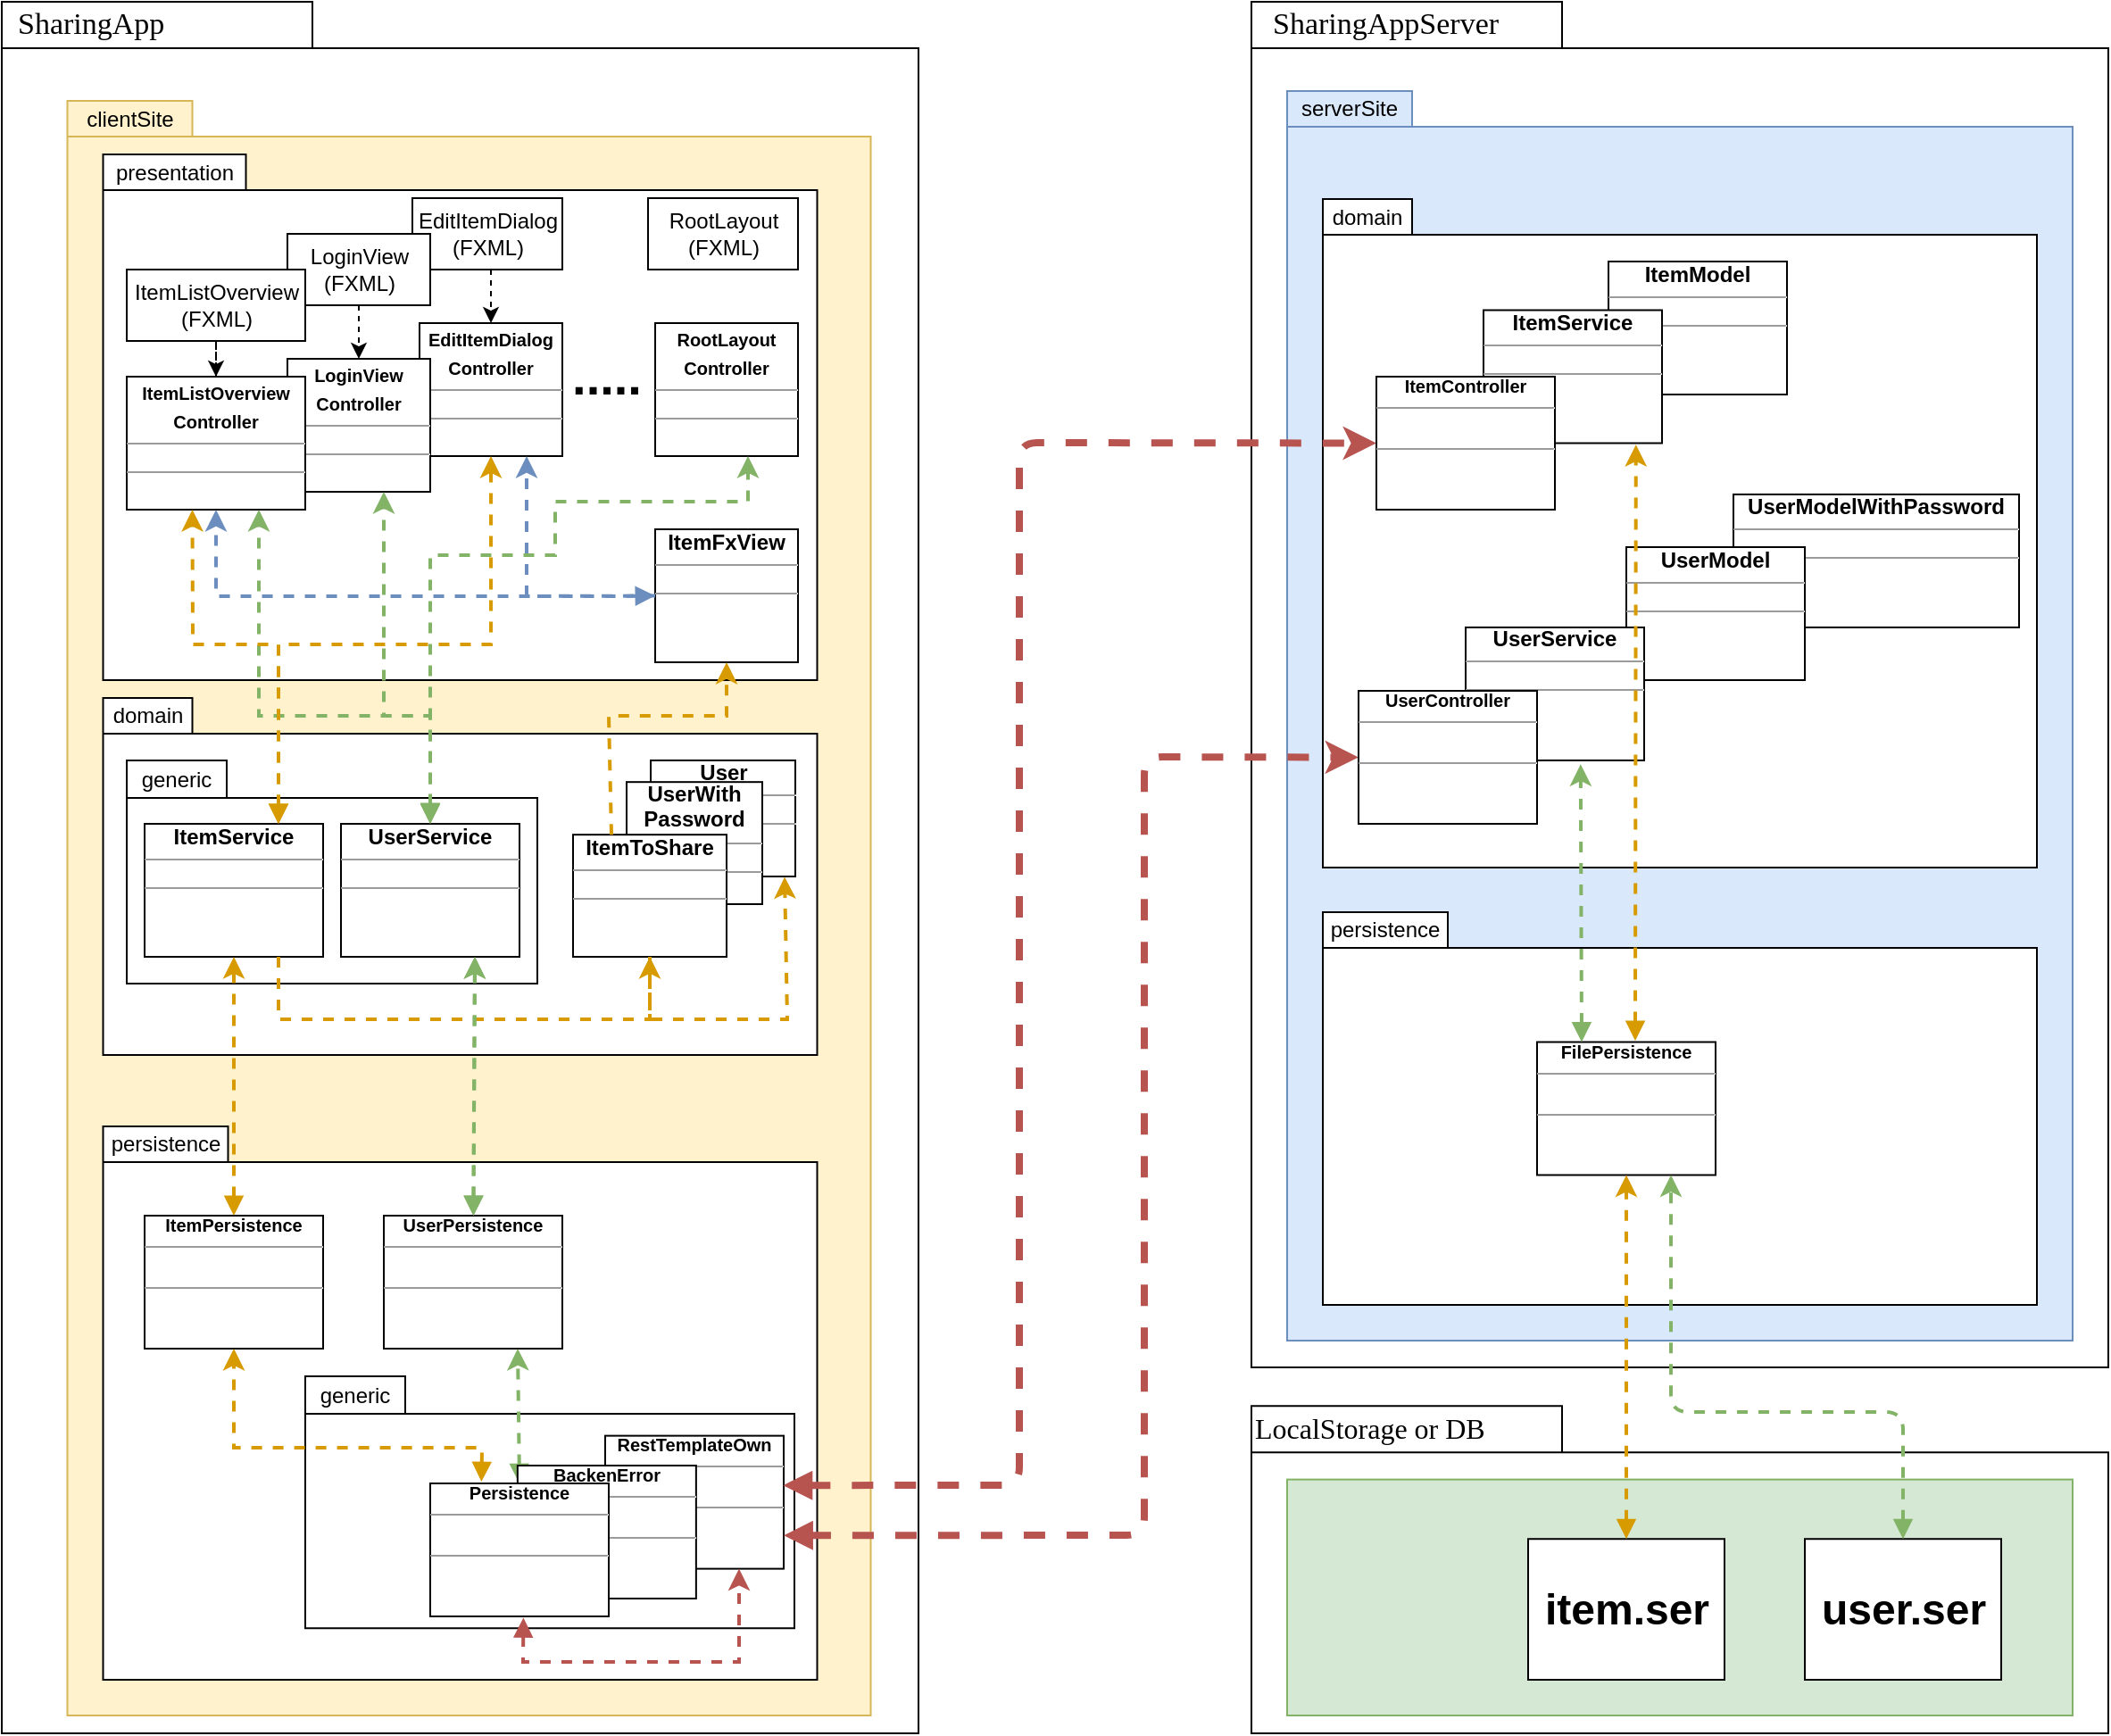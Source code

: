 <mxfile version="14.1.9" type="github">
  <diagram name="Page-1" id="b5b7bab2-c9e2-2cf4-8b2a-24fd1a2a6d21">
    <mxGraphModel dx="1673" dy="1039" grid="1" gridSize="10" guides="1" tooltips="1" connect="1" arrows="1" fold="1" page="1" pageScale="1" pageWidth="827" pageHeight="1169" background="#ffffff" math="0" shadow="0">
      <root>
        <mxCell id="0" />
        <mxCell id="1" parent="0" />
        <mxCell id="-0wbtldnF5l-7zWSdQ6D-109" value="" style="html=1;align=center;fillColor=#d5e8d4;strokeColor=#82b366;" parent="1" vertex="1">
          <mxGeometry x="940" y="997.81" width="440" height="132.19" as="geometry" />
        </mxCell>
        <mxCell id="-0wbtldnF5l-7zWSdQ6D-21" value="" style="shape=folder;fontStyle=1;spacingTop=10;tabWidth=174;tabHeight=26;tabPosition=left;html=1;rounded=0;shadow=0;comic=0;labelBackgroundColor=none;strokeWidth=1;fillColor=none;fontFamily=Verdana;fontSize=10;align=center;" parent="1" vertex="1">
          <mxGeometry x="920" y="170" width="480" height="765" as="geometry" />
        </mxCell>
        <mxCell id="6e0c8c40b5770093-72" value="" style="shape=folder;fontStyle=1;spacingTop=10;tabWidth=174;tabHeight=26;tabPosition=left;html=1;rounded=0;shadow=0;comic=0;labelBackgroundColor=none;strokeWidth=1;fillColor=none;fontFamily=Verdana;fontSize=10;align=center;" parent="1" vertex="1">
          <mxGeometry x="220" y="170" width="513.5" height="970" as="geometry" />
        </mxCell>
        <mxCell id="6e0c8c40b5770093-73" value="&lt;font style=&quot;font-size: 17px&quot;&gt;SharingApp&lt;/font&gt;" style="text;html=1;align=left;verticalAlign=top;spacingTop=-4;fontSize=10;fontFamily=Verdana" parent="1" vertex="1">
          <mxGeometry x="226.75" y="170" width="130" height="25.5" as="geometry" />
        </mxCell>
        <mxCell id="-0wbtldnF5l-7zWSdQ6D-2" value="" style="shape=folder;fontStyle=1;spacingTop=10;tabWidth=70;tabHeight=20;tabPosition=left;html=1;fillColor=#fff2cc;strokeColor=#d6b656;" parent="1" vertex="1">
          <mxGeometry x="256.75" y="225.5" width="450" height="904.5" as="geometry" />
        </mxCell>
        <mxCell id="-0wbtldnF5l-7zWSdQ6D-3" value="clientSite" style="text;html=1;strokeColor=none;fillColor=none;align=center;verticalAlign=middle;whiteSpace=wrap;rounded=0;" parent="1" vertex="1">
          <mxGeometry x="256.75" y="225.5" width="70" height="20" as="geometry" />
        </mxCell>
        <mxCell id="-0wbtldnF5l-7zWSdQ6D-5" value="" style="shape=folder;fontStyle=1;spacingTop=10;tabWidth=50;tabHeight=20;tabPosition=left;html=1;" parent="1" vertex="1">
          <mxGeometry x="276.75" y="560" width="400" height="200" as="geometry" />
        </mxCell>
        <mxCell id="-0wbtldnF5l-7zWSdQ6D-6" value="domain" style="text;html=1;strokeColor=none;fillColor=none;align=center;verticalAlign=middle;whiteSpace=wrap;rounded=0;" parent="1" vertex="1">
          <mxGeometry x="276.75" y="560" width="50" height="20" as="geometry" />
        </mxCell>
        <mxCell id="-0wbtldnF5l-7zWSdQ6D-7" value="" style="shape=folder;fontStyle=1;spacingTop=10;tabWidth=70;tabHeight=20;tabPosition=left;html=1;" parent="1" vertex="1">
          <mxGeometry x="276.75" y="800" width="400" height="310" as="geometry" />
        </mxCell>
        <mxCell id="-0wbtldnF5l-7zWSdQ6D-8" value="persistence" style="text;html=1;strokeColor=none;fillColor=none;align=center;verticalAlign=middle;whiteSpace=wrap;rounded=0;" parent="1" vertex="1">
          <mxGeometry x="276.75" y="800" width="70" height="20" as="geometry" />
        </mxCell>
        <mxCell id="-0wbtldnF5l-7zWSdQ6D-9" value="" style="shape=folder;fontStyle=1;spacingTop=10;tabWidth=80;tabHeight=20;tabPosition=left;html=1;" parent="1" vertex="1">
          <mxGeometry x="276.75" y="255.5" width="400" height="294.5" as="geometry" />
        </mxCell>
        <mxCell id="-0wbtldnF5l-7zWSdQ6D-10" value="presentation" style="text;html=1;strokeColor=none;fillColor=none;align=center;verticalAlign=middle;whiteSpace=wrap;rounded=0;" parent="1" vertex="1">
          <mxGeometry x="276.75" y="255.5" width="80" height="20" as="geometry" />
        </mxCell>
        <mxCell id="-0wbtldnF5l-7zWSdQ6D-13" value="" style="shape=folder;fontStyle=1;spacingTop=10;tabWidth=70;tabHeight=20;tabPosition=left;html=1;fillColor=#dae8fc;strokeColor=#6c8ebf;" parent="1" vertex="1">
          <mxGeometry x="940" y="220" width="440" height="700" as="geometry" />
        </mxCell>
        <mxCell id="-0wbtldnF5l-7zWSdQ6D-14" value="serverSite" style="text;html=1;strokeColor=none;fillColor=none;align=center;verticalAlign=middle;whiteSpace=wrap;rounded=0;" parent="1" vertex="1">
          <mxGeometry x="940" y="220" width="70" height="20" as="geometry" />
        </mxCell>
        <mxCell id="-0wbtldnF5l-7zWSdQ6D-15" value="" style="shape=folder;fontStyle=1;spacingTop=10;tabWidth=50;tabHeight=20;tabPosition=left;html=1;" parent="1" vertex="1">
          <mxGeometry x="960" y="280.5" width="400" height="374.5" as="geometry" />
        </mxCell>
        <mxCell id="-0wbtldnF5l-7zWSdQ6D-16" value="domain" style="text;html=1;strokeColor=none;fillColor=none;align=center;verticalAlign=middle;whiteSpace=wrap;rounded=0;" parent="1" vertex="1">
          <mxGeometry x="960" y="280.5" width="50" height="20" as="geometry" />
        </mxCell>
        <mxCell id="-0wbtldnF5l-7zWSdQ6D-17" value="" style="shape=folder;fontStyle=1;spacingTop=10;tabWidth=70;tabHeight=20;tabPosition=left;html=1;" parent="1" vertex="1">
          <mxGeometry x="960" y="680" width="400" height="220" as="geometry" />
        </mxCell>
        <mxCell id="-0wbtldnF5l-7zWSdQ6D-18" value="persistence" style="text;html=1;strokeColor=none;fillColor=none;align=center;verticalAlign=middle;whiteSpace=wrap;rounded=0;" parent="1" vertex="1">
          <mxGeometry x="960" y="680" width="70" height="20" as="geometry" />
        </mxCell>
        <mxCell id="-0wbtldnF5l-7zWSdQ6D-22" value="&lt;font style=&quot;font-size: 17px&quot;&gt;SharingAppServer&lt;/font&gt;" style="text;html=1;align=left;verticalAlign=top;spacingTop=-4;fontSize=10;fontFamily=Verdana" parent="1" vertex="1">
          <mxGeometry x="930" y="170" width="160" height="20" as="geometry" />
        </mxCell>
        <mxCell id="-0wbtldnF5l-7zWSdQ6D-23" value="&lt;p style=&quot;margin: 4px 0px 0px ; text-align: center ; font-size: 10px&quot;&gt;&lt;font style=&quot;font-size: 10px&quot;&gt;&lt;b&gt;EditItemDialog&lt;/b&gt;&lt;/font&gt;&lt;/p&gt;&lt;p style=&quot;margin: 4px 0px 0px ; text-align: center ; font-size: 10px&quot;&gt;&lt;font style=&quot;font-size: 10px&quot;&gt;&lt;b&gt;Controller&lt;/b&gt;&lt;/font&gt;&lt;/p&gt;&lt;hr style=&quot;font-size: 10px&quot; size=&quot;1&quot;&gt;&lt;p style=&quot;margin: 0px 0px 0px 4px ; font-size: 4px&quot;&gt;&lt;font style=&quot;font-size: 4px&quot;&gt;&amp;nbsp;&lt;br&gt;&lt;/font&gt;&lt;/p&gt;&lt;hr style=&quot;font-size: 10px&quot; size=&quot;1&quot;&gt;" style="verticalAlign=top;align=left;overflow=fill;fontSize=12;fontFamily=Helvetica;html=1;" parent="1" vertex="1">
          <mxGeometry x="454" y="350" width="80" height="74.5" as="geometry" />
        </mxCell>
        <mxCell id="-0wbtldnF5l-7zWSdQ6D-32" value="" style="edgeStyle=orthogonalEdgeStyle;orthogonalLoop=1;jettySize=auto;html=1;rounded=0;dashed=1;" parent="1" source="-0wbtldnF5l-7zWSdQ6D-26" target="-0wbtldnF5l-7zWSdQ6D-23" edge="1">
          <mxGeometry relative="1" as="geometry">
            <Array as="points">
              <mxPoint x="494" y="330" />
              <mxPoint x="494" y="330" />
            </Array>
          </mxGeometry>
        </mxCell>
        <mxCell id="-0wbtldnF5l-7zWSdQ6D-26" value="&lt;div&gt;EditItemDialog&lt;/div&gt;&lt;div&gt;(FXML)&lt;br&gt;&lt;/div&gt;" style="html=1;" parent="1" vertex="1">
          <mxGeometry x="450" y="280" width="84" height="40" as="geometry" />
        </mxCell>
        <mxCell id="-0wbtldnF5l-7zWSdQ6D-33" value="" style="edgeStyle=orthogonalEdgeStyle;rounded=0;orthogonalLoop=1;jettySize=auto;html=1;dashed=1;" parent="1" source="-0wbtldnF5l-7zWSdQ6D-27" target="-0wbtldnF5l-7zWSdQ6D-29" edge="1">
          <mxGeometry relative="1" as="geometry">
            <Array as="points">
              <mxPoint x="420" y="350" />
              <mxPoint x="420" y="350" />
            </Array>
          </mxGeometry>
        </mxCell>
        <mxCell id="-0wbtldnF5l-7zWSdQ6D-27" value="&lt;div&gt;LoginView&lt;/div&gt;&lt;div&gt;(FXML)&lt;br&gt;&lt;/div&gt;" style="html=1;" parent="1" vertex="1">
          <mxGeometry x="380" y="300" width="80" height="40" as="geometry" />
        </mxCell>
        <mxCell id="-0wbtldnF5l-7zWSdQ6D-34" value="" style="edgeStyle=orthogonalEdgeStyle;rounded=0;orthogonalLoop=1;jettySize=auto;html=1;dashed=1;" parent="1" source="-0wbtldnF5l-7zWSdQ6D-28" target="-0wbtldnF5l-7zWSdQ6D-30" edge="1">
          <mxGeometry relative="1" as="geometry" />
        </mxCell>
        <mxCell id="-0wbtldnF5l-7zWSdQ6D-28" value="&lt;div&gt;ItemListOverview&lt;/div&gt;&lt;div&gt;(FXML)&lt;br&gt;&lt;/div&gt;" style="html=1;" parent="1" vertex="1">
          <mxGeometry x="290" y="320" width="100" height="40" as="geometry" />
        </mxCell>
        <mxCell id="-0wbtldnF5l-7zWSdQ6D-29" value="&lt;p style=&quot;margin: 4px 0px 0px ; text-align: center ; font-size: 10px&quot;&gt;&lt;font style=&quot;font-size: 10px&quot;&gt;&lt;b&gt;LoginView&lt;/b&gt;&lt;/font&gt;&lt;/p&gt;&lt;p style=&quot;margin: 4px 0px 0px ; text-align: center ; font-size: 10px&quot;&gt;&lt;font style=&quot;font-size: 10px&quot;&gt;&lt;b&gt;Controller&lt;/b&gt;&lt;/font&gt;&lt;/p&gt;&lt;hr style=&quot;font-size: 10px&quot; size=&quot;1&quot;&gt;&lt;p style=&quot;margin: 0px 0px 0px 4px ; font-size: 4px&quot;&gt;&lt;font style=&quot;font-size: 4px&quot;&gt;&amp;nbsp;&lt;br&gt;&lt;/font&gt;&lt;/p&gt;&lt;hr style=&quot;font-size: 10px&quot; size=&quot;1&quot;&gt;" style="verticalAlign=top;align=left;overflow=fill;fontSize=12;fontFamily=Helvetica;html=1;" parent="1" vertex="1">
          <mxGeometry x="380" y="370" width="80" height="74.5" as="geometry" />
        </mxCell>
        <mxCell id="-0wbtldnF5l-7zWSdQ6D-30" value="&lt;p style=&quot;margin: 4px 0px 0px ; text-align: center ; font-size: 10px&quot;&gt;&lt;font style=&quot;font-size: 10px&quot;&gt;&lt;b&gt;ItemListOverview&lt;/b&gt;&lt;/font&gt;&lt;/p&gt;&lt;p style=&quot;margin: 4px 0px 0px ; text-align: center ; font-size: 10px&quot;&gt;&lt;font style=&quot;font-size: 10px&quot;&gt;&lt;b&gt;Controller&lt;/b&gt;&lt;/font&gt;&lt;/p&gt;&lt;hr style=&quot;font-size: 10px&quot; size=&quot;1&quot;&gt;&lt;p style=&quot;margin: 0px 0px 0px 4px ; font-size: 4px&quot;&gt;&lt;font style=&quot;font-size: 4px&quot;&gt;&amp;nbsp;&lt;br&gt;&lt;/font&gt;&lt;/p&gt;&lt;hr style=&quot;font-size: 10px&quot; size=&quot;1&quot;&gt;" style="verticalAlign=top;align=left;overflow=fill;fontSize=12;fontFamily=Helvetica;html=1;" parent="1" vertex="1">
          <mxGeometry x="290" y="380" width="100" height="74.5" as="geometry" />
        </mxCell>
        <mxCell id="-0wbtldnF5l-7zWSdQ6D-35" value="&lt;font style=&quot;font-size: 28px&quot;&gt;&lt;b&gt;.....&lt;/b&gt;&lt;/font&gt;" style="text;html=1;strokeColor=none;fillColor=none;align=center;verticalAlign=middle;whiteSpace=wrap;rounded=0;rotation=0;" parent="1" vertex="1">
          <mxGeometry x="520" y="370" width="77.86" height="20" as="geometry" />
        </mxCell>
        <mxCell id="-0wbtldnF5l-7zWSdQ6D-36" value="&lt;p style=&quot;margin: 4px 0px 0px ; text-align: center ; font-size: 10px&quot;&gt;&lt;font style=&quot;font-size: 10px&quot;&gt;&lt;b&gt;RootLayout&lt;/b&gt;&lt;/font&gt;&lt;/p&gt;&lt;p style=&quot;margin: 4px 0px 0px ; text-align: center ; font-size: 10px&quot;&gt;&lt;font style=&quot;font-size: 10px&quot;&gt;&lt;b&gt;Controller&lt;/b&gt;&lt;/font&gt;&lt;/p&gt;&lt;hr style=&quot;font-size: 10px&quot; size=&quot;1&quot;&gt;&lt;p style=&quot;margin: 0px 0px 0px 4px ; font-size: 4px&quot;&gt;&lt;font style=&quot;font-size: 4px&quot;&gt;&amp;nbsp;&lt;br&gt;&lt;/font&gt;&lt;/p&gt;&lt;hr style=&quot;font-size: 10px&quot; size=&quot;1&quot;&gt;" style="verticalAlign=top;align=left;overflow=fill;fontSize=12;fontFamily=Helvetica;html=1;" parent="1" vertex="1">
          <mxGeometry x="586.01" y="350" width="80" height="74.5" as="geometry" />
        </mxCell>
        <mxCell id="-0wbtldnF5l-7zWSdQ6D-37" value="&lt;div&gt;RootLayout&lt;br&gt;&lt;/div&gt;&lt;div&gt;(FXML)&lt;br&gt;&lt;/div&gt;" style="html=1;" parent="1" vertex="1">
          <mxGeometry x="582.01" y="280" width="84" height="40" as="geometry" />
        </mxCell>
        <mxCell id="-0wbtldnF5l-7zWSdQ6D-38" value="&lt;div align=&quot;center&quot;&gt;&lt;b&gt;ItemFxView&lt;/b&gt;&lt;/div&gt;&lt;hr style=&quot;font-size: 10px&quot; size=&quot;1&quot;&gt;&lt;p style=&quot;margin: 0px 0px 0px 4px ; font-size: 4px&quot;&gt;&lt;font style=&quot;font-size: 4px&quot;&gt;&amp;nbsp;&lt;br&gt;&lt;/font&gt;&lt;/p&gt;&lt;hr style=&quot;font-size: 10px&quot; size=&quot;1&quot;&gt;" style="verticalAlign=top;align=left;overflow=fill;fontSize=12;fontFamily=Helvetica;html=1;" parent="1" vertex="1">
          <mxGeometry x="586.01" y="465.5" width="80" height="74.5" as="geometry" />
        </mxCell>
        <mxCell id="-0wbtldnF5l-7zWSdQ6D-41" value="" style="endArrow=classic;html=1;dashed=1;rounded=0;exitX=0;exitY=0.5;exitDx=0;exitDy=0;fillColor=#dae8fc;strokeColor=#6c8ebf;strokeWidth=2;entryX=0.75;entryY=1;entryDx=0;entryDy=0;" parent="1" source="-0wbtldnF5l-7zWSdQ6D-38" target="-0wbtldnF5l-7zWSdQ6D-23" edge="1">
          <mxGeometry width="50" height="50" relative="1" as="geometry">
            <mxPoint x="550" y="500" as="sourcePoint" />
            <mxPoint x="600" y="450" as="targetPoint" />
            <Array as="points">
              <mxPoint x="514" y="503" />
            </Array>
          </mxGeometry>
        </mxCell>
        <mxCell id="-0wbtldnF5l-7zWSdQ6D-44" value="" style="endArrow=classic;html=1;dashed=1;entryX=0.5;entryY=1;entryDx=0;entryDy=0;exitX=0;exitY=0.5;exitDx=0;exitDy=0;rounded=0;fillColor=#dae8fc;strokeColor=#6c8ebf;strokeWidth=2;startArrow=block;startFill=1;" parent="1" source="-0wbtldnF5l-7zWSdQ6D-38" target="-0wbtldnF5l-7zWSdQ6D-30" edge="1">
          <mxGeometry width="50" height="50" relative="1" as="geometry">
            <mxPoint x="410" y="515.5" as="sourcePoint" />
            <mxPoint x="460" y="465.5" as="targetPoint" />
            <Array as="points">
              <mxPoint x="570" y="503" />
              <mxPoint x="500" y="503" />
              <mxPoint x="420" y="503" />
              <mxPoint x="340" y="503" />
              <mxPoint x="340" y="480" />
            </Array>
          </mxGeometry>
        </mxCell>
        <mxCell id="-0wbtldnF5l-7zWSdQ6D-49" value="" style="shape=folder;fontStyle=1;spacingTop=10;tabWidth=56;tabHeight=21;tabPosition=left;html=1;" parent="1" vertex="1">
          <mxGeometry x="390" y="940" width="274" height="141.12" as="geometry" />
        </mxCell>
        <mxCell id="-0wbtldnF5l-7zWSdQ6D-50" value="generic" style="text;html=1;strokeColor=none;fillColor=none;align=center;verticalAlign=middle;whiteSpace=wrap;rounded=0;" parent="1" vertex="1">
          <mxGeometry x="390" y="940" width="56" height="21.12" as="geometry" />
        </mxCell>
        <mxCell id="-0wbtldnF5l-7zWSdQ6D-51" value="&lt;div style=&quot;font-size: 10px&quot; align=&quot;center&quot;&gt;&lt;font style=&quot;font-size: 10px&quot;&gt;&lt;b&gt;ItemPersistence&lt;/b&gt;&lt;/font&gt;&lt;/div&gt;&lt;hr style=&quot;font-size: 10px&quot; size=&quot;1&quot;&gt;&lt;p style=&quot;margin: 0px 0px 0px 4px ; font-size: 10px&quot;&gt;&lt;font style=&quot;font-size: 10px&quot;&gt;&amp;nbsp;&lt;br&gt;&lt;/font&gt;&lt;/p&gt;&lt;hr style=&quot;font-size: 10px&quot; size=&quot;1&quot;&gt;" style="verticalAlign=top;align=left;overflow=fill;fontSize=12;fontFamily=Helvetica;html=1;" parent="1" vertex="1">
          <mxGeometry x="300" y="850" width="100" height="74.5" as="geometry" />
        </mxCell>
        <mxCell id="-0wbtldnF5l-7zWSdQ6D-52" value="&lt;div style=&quot;font-size: 10px&quot; align=&quot;center&quot;&gt;&lt;font style=&quot;font-size: 10px&quot;&gt;&lt;b&gt;UserPersistence&lt;/b&gt;&lt;/font&gt;&lt;/div&gt;&lt;hr style=&quot;font-size: 10px&quot; size=&quot;1&quot;&gt;&lt;p style=&quot;margin: 0px 0px 0px 4px ; font-size: 10px&quot;&gt;&lt;font style=&quot;font-size: 10px&quot;&gt;&amp;nbsp;&lt;br&gt;&lt;/font&gt;&lt;/p&gt;&lt;hr style=&quot;font-size: 10px&quot; size=&quot;1&quot;&gt;" style="verticalAlign=top;align=left;overflow=fill;fontSize=12;fontFamily=Helvetica;html=1;" parent="1" vertex="1">
          <mxGeometry x="434" y="850" width="100" height="74.5" as="geometry" />
        </mxCell>
        <mxCell id="-0wbtldnF5l-7zWSdQ6D-55" value="" style="shape=folder;fontStyle=1;spacingTop=10;tabWidth=56;tabHeight=21;tabPosition=left;html=1;" parent="1" vertex="1">
          <mxGeometry x="290" y="594.97" width="230" height="125.03" as="geometry" />
        </mxCell>
        <mxCell id="-0wbtldnF5l-7zWSdQ6D-56" value="generic" style="text;html=1;strokeColor=none;fillColor=none;align=center;verticalAlign=middle;whiteSpace=wrap;rounded=0;" parent="1" vertex="1">
          <mxGeometry x="290" y="594.97" width="56" height="21.12" as="geometry" />
        </mxCell>
        <mxCell id="-0wbtldnF5l-7zWSdQ6D-54" value="&lt;div align=&quot;center&quot;&gt;&lt;b&gt;UserService&lt;/b&gt;&lt;/div&gt;&lt;hr style=&quot;font-size: 10px&quot; size=&quot;1&quot;&gt;&lt;p style=&quot;margin: 0px 0px 0px 4px ; font-size: 4px&quot;&gt;&lt;font style=&quot;font-size: 4px&quot;&gt;&amp;nbsp;&lt;br&gt;&lt;/font&gt;&lt;/p&gt;&lt;hr style=&quot;font-size: 10px&quot; size=&quot;1&quot;&gt;" style="verticalAlign=top;align=left;overflow=fill;fontSize=12;fontFamily=Helvetica;html=1;" parent="1" vertex="1">
          <mxGeometry x="410" y="630.5" width="100" height="74.5" as="geometry" />
        </mxCell>
        <mxCell id="-0wbtldnF5l-7zWSdQ6D-53" value="&lt;div align=&quot;center&quot;&gt;&lt;b&gt;ItemService&lt;/b&gt;&lt;/div&gt;&lt;hr style=&quot;font-size: 10px&quot; size=&quot;1&quot;&gt;&lt;p style=&quot;margin: 0px 0px 0px 4px ; font-size: 4px&quot;&gt;&lt;font style=&quot;font-size: 4px&quot;&gt;&amp;nbsp;&lt;br&gt;&lt;/font&gt;&lt;/p&gt;&lt;hr style=&quot;font-size: 10px&quot; size=&quot;1&quot;&gt;" style="verticalAlign=top;align=left;overflow=fill;fontSize=12;fontFamily=Helvetica;html=1;" parent="1" vertex="1">
          <mxGeometry x="300" y="630.5" width="100" height="74.5" as="geometry" />
        </mxCell>
        <mxCell id="-0wbtldnF5l-7zWSdQ6D-57" value="&lt;div align=&quot;center&quot;&gt;&lt;b&gt;User&lt;/b&gt;&lt;/div&gt;&lt;hr style=&quot;font-size: 10px&quot; size=&quot;1&quot;&gt;&lt;p style=&quot;margin: 0px 0px 0px 4px ; font-size: 4px&quot;&gt;&lt;font style=&quot;font-size: 4px&quot;&gt;&amp;nbsp;&lt;br&gt;&lt;/font&gt;&lt;/p&gt;&lt;hr style=&quot;font-size: 10px&quot; size=&quot;1&quot;&gt;" style="verticalAlign=top;align=left;overflow=fill;fontSize=12;fontFamily=Helvetica;html=1;" parent="1" vertex="1">
          <mxGeometry x="583.51" y="594.97" width="81" height="65.03" as="geometry" />
        </mxCell>
        <mxCell id="-0wbtldnF5l-7zWSdQ6D-58" value="&lt;div align=&quot;center&quot;&gt;&lt;b&gt;UserWith&lt;/b&gt;&lt;/div&gt;&lt;div align=&quot;center&quot;&gt;&lt;b&gt;Password&lt;/b&gt;&lt;/div&gt;&lt;hr style=&quot;font-size: 10px&quot; size=&quot;1&quot;&gt;&lt;p style=&quot;margin: 0px 0px 0px 4px ; font-size: 4px&quot;&gt;&lt;font style=&quot;font-size: 4px&quot;&gt;&amp;nbsp;&lt;br&gt;&lt;/font&gt;&lt;/p&gt;&lt;hr style=&quot;font-size: 10px&quot; size=&quot;1&quot;&gt;" style="verticalAlign=top;align=left;overflow=fill;fontSize=12;fontFamily=Helvetica;html=1;" parent="1" vertex="1">
          <mxGeometry x="570" y="607.09" width="76" height="68.41" as="geometry" />
        </mxCell>
        <mxCell id="-0wbtldnF5l-7zWSdQ6D-59" value="&lt;b&gt;ItemToShare&lt;/b&gt;&lt;hr style=&quot;font-size: 10px&quot; size=&quot;1&quot;&gt;&lt;p style=&quot;margin: 0px 0px 0px 4px ; font-size: 4px&quot;&gt;&lt;font style=&quot;font-size: 4px&quot;&gt;&amp;nbsp;&lt;br&gt;&lt;/font&gt;&lt;/p&gt;&lt;hr style=&quot;font-size: 10px&quot; size=&quot;1&quot;&gt;" style="verticalAlign=top;align=center;overflow=fill;fontSize=12;fontFamily=Helvetica;html=1;" parent="1" vertex="1">
          <mxGeometry x="540" y="636.59" width="86" height="68.41" as="geometry" />
        </mxCell>
        <mxCell id="-0wbtldnF5l-7zWSdQ6D-61" value="" style="endArrow=classic;html=1;dashed=1;entryX=0.75;entryY=1;entryDx=0;entryDy=0;exitX=0.5;exitY=0;exitDx=0;exitDy=0;rounded=0;fillColor=#d5e8d4;strokeColor=#82b366;strokeWidth=2;startArrow=block;startFill=1;" parent="1" source="-0wbtldnF5l-7zWSdQ6D-54" edge="1">
          <mxGeometry width="50" height="50" relative="1" as="geometry">
            <mxPoint x="380" y="650.5" as="sourcePoint" />
            <mxPoint x="434" y="444.5" as="targetPoint" />
            <Array as="points">
              <mxPoint x="460" y="570" />
              <mxPoint x="434" y="570" />
            </Array>
          </mxGeometry>
        </mxCell>
        <mxCell id="-0wbtldnF5l-7zWSdQ6D-62" value="" style="endArrow=classic;html=1;dashed=1;entryX=0.75;entryY=1;entryDx=0;entryDy=0;exitX=0.5;exitY=0;exitDx=0;exitDy=0;rounded=0;fillColor=#d5e8d4;strokeColor=#82b366;strokeWidth=2;startArrow=block;startFill=1;" parent="1" source="-0wbtldnF5l-7zWSdQ6D-54" edge="1">
          <mxGeometry width="50" height="50" relative="1" as="geometry">
            <mxPoint x="390" y="640.5" as="sourcePoint" />
            <mxPoint x="364" y="454.5" as="targetPoint" />
            <Array as="points">
              <mxPoint x="460" y="570" />
              <mxPoint x="364" y="570" />
            </Array>
          </mxGeometry>
        </mxCell>
        <mxCell id="-0wbtldnF5l-7zWSdQ6D-63" value="" style="endArrow=classic;html=1;dashed=1;entryX=0.75;entryY=1;entryDx=0;entryDy=0;rounded=0;fillColor=#d5e8d4;strokeColor=#82b366;strokeWidth=2;startArrow=block;startFill=1;" parent="1" edge="1">
          <mxGeometry width="50" height="50" relative="1" as="geometry">
            <mxPoint x="460" y="630" as="sourcePoint" />
            <mxPoint x="638" y="424.5" as="targetPoint" />
            <Array as="points">
              <mxPoint x="460" y="480" />
              <mxPoint x="530" y="480" />
              <mxPoint x="530" y="450" />
              <mxPoint x="638" y="450" />
            </Array>
          </mxGeometry>
        </mxCell>
        <mxCell id="-0wbtldnF5l-7zWSdQ6D-65" value="" style="endArrow=classic;html=1;dashed=1;entryX=0.5;entryY=1;entryDx=0;entryDy=0;exitX=0.25;exitY=0;exitDx=0;exitDy=0;rounded=0;fillColor=#ffe6cc;strokeColor=#d79b00;strokeWidth=2;" parent="1" source="-0wbtldnF5l-7zWSdQ6D-59" target="-0wbtldnF5l-7zWSdQ6D-38" edge="1">
          <mxGeometry width="50" height="50" relative="1" as="geometry">
            <mxPoint x="470" y="590" as="sourcePoint" />
            <mxPoint x="520" y="540" as="targetPoint" />
            <Array as="points">
              <mxPoint x="560" y="570" />
              <mxPoint x="626" y="570" />
            </Array>
          </mxGeometry>
        </mxCell>
        <mxCell id="-0wbtldnF5l-7zWSdQ6D-66" value="" style="endArrow=classic;html=1;dashed=1;strokeWidth=2;entryX=0.5;entryY=1;entryDx=0;entryDy=0;rounded=0;fillColor=#ffe6cc;strokeColor=#d79b00;exitX=0.75;exitY=1;exitDx=0;exitDy=0;" parent="1" source="-0wbtldnF5l-7zWSdQ6D-53" target="-0wbtldnF5l-7zWSdQ6D-59" edge="1">
          <mxGeometry width="50" height="50" relative="1" as="geometry">
            <mxPoint x="532.01" y="770" as="sourcePoint" />
            <mxPoint x="582.01" y="720" as="targetPoint" />
            <Array as="points">
              <mxPoint x="375" y="740" />
              <mxPoint x="583" y="740" />
            </Array>
          </mxGeometry>
        </mxCell>
        <mxCell id="-0wbtldnF5l-7zWSdQ6D-67" value="" style="endArrow=classic;html=1;dashed=1;strokeWidth=2;entryX=0.926;entryY=1.003;entryDx=0;entryDy=0;exitX=0.5;exitY=1;exitDx=0;exitDy=0;fillColor=#ffe6cc;strokeColor=#d79b00;rounded=0;entryPerimeter=0;" parent="1" source="-0wbtldnF5l-7zWSdQ6D-59" target="-0wbtldnF5l-7zWSdQ6D-57" edge="1">
          <mxGeometry width="50" height="50" relative="1" as="geometry">
            <mxPoint x="610" y="740" as="sourcePoint" />
            <mxPoint x="660" y="690" as="targetPoint" />
            <Array as="points">
              <mxPoint x="583" y="740" />
              <mxPoint x="660" y="740" />
            </Array>
          </mxGeometry>
        </mxCell>
        <mxCell id="-0wbtldnF5l-7zWSdQ6D-68" value="" style="endArrow=classic;html=1;dashed=1;strokeWidth=2;exitX=0.75;exitY=0;exitDx=0;exitDy=0;rounded=0;fillColor=#ffe6cc;strokeColor=#d79b00;startArrow=block;startFill=1;" parent="1" source="-0wbtldnF5l-7zWSdQ6D-53" edge="1">
          <mxGeometry width="50" height="50" relative="1" as="geometry">
            <mxPoint x="276.75" y="504.5" as="sourcePoint" />
            <mxPoint x="326.75" y="454.5" as="targetPoint" />
            <Array as="points">
              <mxPoint x="375" y="530" />
              <mxPoint x="327" y="530" />
            </Array>
          </mxGeometry>
        </mxCell>
        <mxCell id="-0wbtldnF5l-7zWSdQ6D-70" value="" style="endArrow=classic;html=1;dashed=1;strokeWidth=2;entryX=0.5;entryY=1;entryDx=0;entryDy=0;exitX=0.75;exitY=0;exitDx=0;exitDy=0;rounded=0;fillColor=#ffe6cc;strokeColor=#d79b00;startArrow=block;startFill=1;" parent="1" source="-0wbtldnF5l-7zWSdQ6D-53" target="-0wbtldnF5l-7zWSdQ6D-23" edge="1">
          <mxGeometry width="50" height="50" relative="1" as="geometry">
            <mxPoint x="390" y="530" as="sourcePoint" />
            <mxPoint x="440" y="480" as="targetPoint" />
            <Array as="points">
              <mxPoint x="375" y="530" />
              <mxPoint x="494" y="530" />
            </Array>
          </mxGeometry>
        </mxCell>
        <mxCell id="-0wbtldnF5l-7zWSdQ6D-72" value="&lt;div style=&quot;font-size: 10px&quot; align=&quot;center&quot;&gt;&lt;font style=&quot;font-size: 10px&quot;&gt;&lt;b&gt;RestTemplateOwn&lt;/b&gt;&lt;/font&gt;&lt;/div&gt;&lt;hr style=&quot;font-size: 10px&quot; size=&quot;1&quot;&gt;&lt;p style=&quot;margin: 0px 0px 0px 4px ; font-size: 10px&quot;&gt;&lt;font style=&quot;font-size: 10px&quot;&gt;&amp;nbsp;&lt;br&gt;&lt;/font&gt;&lt;/p&gt;&lt;hr style=&quot;font-size: 10px&quot; size=&quot;1&quot;&gt;" style="verticalAlign=top;align=left;overflow=fill;fontSize=12;fontFamily=Helvetica;html=1;" parent="1" vertex="1">
          <mxGeometry x="558" y="973.31" width="100" height="74.5" as="geometry" />
        </mxCell>
        <mxCell id="-0wbtldnF5l-7zWSdQ6D-73" value="" style="endArrow=classic;html=1;dashed=1;strokeWidth=2;entryX=0.75;entryY=1;entryDx=0;entryDy=0;fillColor=#d5e8d4;strokeColor=#82b366;startArrow=block;startFill=1;" parent="1" source="-0wbtldnF5l-7zWSdQ6D-52" target="-0wbtldnF5l-7zWSdQ6D-54" edge="1">
          <mxGeometry width="50" height="50" relative="1" as="geometry">
            <mxPoint x="390" y="820" as="sourcePoint" />
            <mxPoint x="440" y="770" as="targetPoint" />
          </mxGeometry>
        </mxCell>
        <mxCell id="-0wbtldnF5l-7zWSdQ6D-74" value="" style="endArrow=classic;html=1;dashed=1;strokeWidth=2;entryX=0.5;entryY=1;entryDx=0;entryDy=0;exitX=0.5;exitY=0;exitDx=0;exitDy=0;fillColor=#ffe6cc;strokeColor=#d79b00;startArrow=block;startFill=1;" parent="1" source="-0wbtldnF5l-7zWSdQ6D-51" target="-0wbtldnF5l-7zWSdQ6D-53" edge="1">
          <mxGeometry width="50" height="50" relative="1" as="geometry">
            <mxPoint x="390" y="830" as="sourcePoint" />
            <mxPoint x="440" y="780" as="targetPoint" />
          </mxGeometry>
        </mxCell>
        <mxCell id="-0wbtldnF5l-7zWSdQ6D-77" value="" style="endArrow=classic;html=1;dashed=1;strokeWidth=2;entryX=0.5;entryY=1;entryDx=0;entryDy=0;exitX=0.287;exitY=-0.013;exitDx=0;exitDy=0;fillColor=#ffe6cc;strokeColor=#d79b00;rounded=0;exitPerimeter=0;startArrow=block;startFill=1;" parent="1" source="-0wbtldnF5l-7zWSdQ6D-71" target="-0wbtldnF5l-7zWSdQ6D-51" edge="1">
          <mxGeometry width="50" height="50" relative="1" as="geometry">
            <mxPoint x="306.75" y="1047.81" as="sourcePoint" />
            <mxPoint x="356.75" y="997.81" as="targetPoint" />
            <Array as="points">
              <mxPoint x="489" y="980" />
              <mxPoint x="350" y="980" />
            </Array>
          </mxGeometry>
        </mxCell>
        <mxCell id="-0wbtldnF5l-7zWSdQ6D-79" value="" style="endArrow=classic;html=1;dashed=1;strokeWidth=2;entryX=0.75;entryY=1;entryDx=0;entryDy=0;exitX=0.5;exitY=0;exitDx=0;exitDy=0;fillColor=#d5e8d4;strokeColor=#82b366;startArrow=block;startFill=1;" parent="1" source="-0wbtldnF5l-7zWSdQ6D-71" target="-0wbtldnF5l-7zWSdQ6D-52" edge="1">
          <mxGeometry width="50" height="50" relative="1" as="geometry">
            <mxPoint x="400" y="950" as="sourcePoint" />
            <mxPoint x="450" y="900" as="targetPoint" />
          </mxGeometry>
        </mxCell>
        <mxCell id="-0wbtldnF5l-7zWSdQ6D-80" value="" style="endArrow=classic;html=1;dashed=1;strokeWidth=2;exitX=0.522;exitY=1.01;exitDx=0;exitDy=0;startArrow=block;startFill=1;fillColor=#f8cecc;strokeColor=#b85450;rounded=0;exitPerimeter=0;entryX=0.75;entryY=1;entryDx=0;entryDy=0;" parent="1" source="-0wbtldnF5l-7zWSdQ6D-71" edge="1" target="-0wbtldnF5l-7zWSdQ6D-72">
          <mxGeometry width="50" height="50" relative="1" as="geometry">
            <mxPoint x="565" y="1100" as="sourcePoint" />
            <mxPoint x="615" y="1050" as="targetPoint" />
            <Array as="points">
              <mxPoint x="512" y="1100" />
              <mxPoint x="633" y="1100" />
            </Array>
          </mxGeometry>
        </mxCell>
        <mxCell id="-0wbtldnF5l-7zWSdQ6D-84" value="" style="endArrow=classic;html=1;dashed=1;strokeWidth=4;exitX=0.997;exitY=0.373;exitDx=0;exitDy=0;entryX=0;entryY=0.5;entryDx=0;entryDy=0;exitPerimeter=0;fillColor=#f8cecc;strokeColor=#b85450;startArrow=block;startFill=1;" parent="1" source="-0wbtldnF5l-7zWSdQ6D-72" target="-0wbtldnF5l-7zWSdQ6D-82" edge="1">
          <mxGeometry width="50" height="50" relative="1" as="geometry">
            <mxPoint x="770" y="940" as="sourcePoint" />
            <mxPoint x="820" y="890" as="targetPoint" />
            <Array as="points">
              <mxPoint x="790" y="1001" />
              <mxPoint x="790" y="417" />
            </Array>
          </mxGeometry>
        </mxCell>
        <mxCell id="-0wbtldnF5l-7zWSdQ6D-85" value="" style="endArrow=classic;html=1;dashed=1;strokeWidth=4;entryX=0;entryY=0.5;entryDx=0;entryDy=0;exitX=1;exitY=0.75;exitDx=0;exitDy=0;fillColor=#f8cecc;strokeColor=#b85450;startArrow=block;startFill=1;" parent="1" source="-0wbtldnF5l-7zWSdQ6D-72" target="-0wbtldnF5l-7zWSdQ6D-83" edge="1">
          <mxGeometry width="50" height="50" relative="1" as="geometry">
            <mxPoint x="840" y="973.31" as="sourcePoint" />
            <mxPoint x="890" y="923.31" as="targetPoint" />
            <Array as="points">
              <mxPoint x="860" y="1029" />
              <mxPoint x="860" y="593" />
            </Array>
          </mxGeometry>
        </mxCell>
        <mxCell id="-0wbtldnF5l-7zWSdQ6D-86" value="" style="shape=folder;fontStyle=1;spacingTop=10;tabWidth=174;tabHeight=26;tabPosition=left;html=1;rounded=0;shadow=0;comic=0;labelBackgroundColor=none;strokeWidth=1;fillColor=none;fontFamily=Verdana;fontSize=10;align=center;" parent="1" vertex="1">
          <mxGeometry x="920" y="956.65" width="480" height="183.35" as="geometry" />
        </mxCell>
        <mxCell id="-0wbtldnF5l-7zWSdQ6D-87" value="&lt;font style=&quot;font-size: 16px&quot;&gt;LocalStorage or DB&lt;/font&gt;" style="text;html=1;align=left;verticalAlign=top;spacingTop=-4;fontSize=10;fontFamily=Verdana" parent="1" vertex="1">
          <mxGeometry x="920" y="956.65" width="170" height="20" as="geometry" />
        </mxCell>
        <mxCell id="-0wbtldnF5l-7zWSdQ6D-90" value="&lt;b&gt;&lt;font style=&quot;font-size: 24px&quot;&gt;item.ser&lt;/font&gt;&lt;/b&gt;" style="html=1;align=center;" parent="1" vertex="1">
          <mxGeometry x="1075" y="1031.12" width="110" height="78.88" as="geometry" />
        </mxCell>
        <mxCell id="-0wbtldnF5l-7zWSdQ6D-91" value="&lt;b&gt;&lt;font style=&quot;font-size: 24px&quot;&gt;user.ser&lt;/font&gt;&lt;/b&gt;" style="html=1;align=center;" parent="1" vertex="1">
          <mxGeometry x="1230" y="1031.12" width="110" height="78.88" as="geometry" />
        </mxCell>
        <mxCell id="-0wbtldnF5l-7zWSdQ6D-93" style="edgeStyle=orthogonalEdgeStyle;rounded=0;orthogonalLoop=1;jettySize=auto;html=1;exitX=0.5;exitY=1;exitDx=0;exitDy=0;dashed=1;startArrow=block;startFill=1;strokeWidth=4;" parent="1" source="-0wbtldnF5l-7zWSdQ6D-91" target="-0wbtldnF5l-7zWSdQ6D-91" edge="1">
          <mxGeometry relative="1" as="geometry" />
        </mxCell>
        <mxCell id="-0wbtldnF5l-7zWSdQ6D-97" value="&lt;div align=&quot;center&quot;&gt;&lt;b&gt;ItemModel&lt;/b&gt;&lt;/div&gt;&lt;hr style=&quot;font-size: 10px&quot; size=&quot;1&quot;&gt;&lt;p style=&quot;margin: 0px 0px 0px 4px ; font-size: 4px&quot;&gt;&lt;font style=&quot;font-size: 4px&quot;&gt;&amp;nbsp;&lt;br&gt;&lt;/font&gt;&lt;/p&gt;&lt;hr style=&quot;font-size: 10px&quot; size=&quot;1&quot;&gt;" style="verticalAlign=top;align=left;overflow=fill;fontSize=12;fontFamily=Helvetica;html=1;" parent="1" vertex="1">
          <mxGeometry x="1120" y="315.5" width="100" height="74.5" as="geometry" />
        </mxCell>
        <mxCell id="-0wbtldnF5l-7zWSdQ6D-96" value="&lt;div align=&quot;center&quot;&gt;&lt;b&gt;ItemService&lt;/b&gt;&lt;/div&gt;&lt;hr style=&quot;font-size: 10px&quot; size=&quot;1&quot;&gt;&lt;p style=&quot;margin: 0px 0px 0px 4px ; font-size: 4px&quot;&gt;&lt;font style=&quot;font-size: 4px&quot;&gt;&amp;nbsp;&lt;br&gt;&lt;/font&gt;&lt;/p&gt;&lt;hr style=&quot;font-size: 10px&quot; size=&quot;1&quot;&gt;" style="verticalAlign=top;align=left;overflow=fill;fontSize=12;fontFamily=Helvetica;html=1;" parent="1" vertex="1">
          <mxGeometry x="1050" y="342.75" width="100" height="74.5" as="geometry" />
        </mxCell>
        <mxCell id="-0wbtldnF5l-7zWSdQ6D-82" value="&lt;div style=&quot;font-size: 10px&quot; align=&quot;center&quot;&gt;&lt;font style=&quot;font-size: 10px&quot;&gt;&lt;b&gt;ItemController&lt;/b&gt;&lt;/font&gt;&lt;/div&gt;&lt;hr style=&quot;font-size: 10px&quot; size=&quot;1&quot;&gt;&lt;p style=&quot;margin: 0px 0px 0px 4px ; font-size: 10px&quot;&gt;&lt;font style=&quot;font-size: 10px&quot;&gt;&amp;nbsp;&lt;br&gt;&lt;/font&gt;&lt;/p&gt;&lt;hr style=&quot;font-size: 10px&quot; size=&quot;1&quot;&gt;" style="verticalAlign=top;align=left;overflow=fill;fontSize=12;fontFamily=Helvetica;html=1;" parent="1" vertex="1">
          <mxGeometry x="990" y="380.0" width="100" height="74.5" as="geometry" />
        </mxCell>
        <mxCell id="-0wbtldnF5l-7zWSdQ6D-99" value="&lt;div align=&quot;center&quot;&gt;&lt;b&gt;UserModelWithPassword&lt;/b&gt;&lt;/div&gt;&lt;hr style=&quot;font-size: 10px&quot; size=&quot;1&quot;&gt;&lt;p style=&quot;margin: 0px 0px 0px 4px ; font-size: 4px&quot;&gt;&lt;font style=&quot;font-size: 4px&quot;&gt;&amp;nbsp;&lt;br&gt;&lt;/font&gt;&lt;/p&gt;&lt;hr style=&quot;font-size: 10px&quot; size=&quot;1&quot;&gt;" style="verticalAlign=top;align=left;overflow=fill;fontSize=12;fontFamily=Helvetica;html=1;" parent="1" vertex="1">
          <mxGeometry x="1190" y="445.97" width="160" height="74.5" as="geometry" />
        </mxCell>
        <mxCell id="-0wbtldnF5l-7zWSdQ6D-98" value="&lt;div align=&quot;center&quot;&gt;&lt;b&gt;UserModel&lt;/b&gt;&lt;/div&gt;&lt;hr style=&quot;font-size: 10px&quot; size=&quot;1&quot;&gt;&lt;p style=&quot;margin: 0px 0px 0px 4px ; font-size: 4px&quot;&gt;&lt;font style=&quot;font-size: 4px&quot;&gt;&amp;nbsp;&lt;br&gt;&lt;/font&gt;&lt;/p&gt;&lt;hr style=&quot;font-size: 10px&quot; size=&quot;1&quot;&gt;" style="verticalAlign=top;align=left;overflow=fill;fontSize=12;fontFamily=Helvetica;html=1;" parent="1" vertex="1">
          <mxGeometry x="1130" y="475.5" width="100" height="74.5" as="geometry" />
        </mxCell>
        <mxCell id="-0wbtldnF5l-7zWSdQ6D-100" value="&lt;div style=&quot;font-size: 10px&quot; align=&quot;center&quot;&gt;&lt;font style=&quot;font-size: 10px&quot;&gt;&lt;b&gt;FilePersistence&lt;/b&gt;&lt;/font&gt;&lt;/div&gt;&lt;hr style=&quot;font-size: 10px&quot; size=&quot;1&quot;&gt;&lt;p style=&quot;margin: 0px 0px 0px 4px ; font-size: 10px&quot;&gt;&lt;font style=&quot;font-size: 10px&quot;&gt;&amp;nbsp;&lt;br&gt;&lt;/font&gt;&lt;/p&gt;&lt;hr style=&quot;font-size: 10px&quot; size=&quot;1&quot;&gt;" style="verticalAlign=top;align=left;overflow=fill;fontSize=12;fontFamily=Helvetica;html=1;" parent="1" vertex="1">
          <mxGeometry x="1080" y="752.75" width="100" height="74.5" as="geometry" />
        </mxCell>
        <mxCell id="-0wbtldnF5l-7zWSdQ6D-103" value="" style="endArrow=classic;html=1;dashed=1;strokeWidth=2;entryX=0.75;entryY=1;entryDx=0;entryDy=0;fillColor=#d5e8d4;strokeColor=#82b366;startArrow=block;startFill=1;" parent="1" edge="1">
          <mxGeometry width="50" height="50" relative="1" as="geometry">
            <mxPoint x="484.204" y="850" as="sourcePoint" />
            <mxPoint x="485" y="705" as="targetPoint" />
          </mxGeometry>
        </mxCell>
        <mxCell id="-0wbtldnF5l-7zWSdQ6D-95" value="&lt;div align=&quot;center&quot;&gt;&lt;b&gt;UserService&lt;/b&gt;&lt;/div&gt;&lt;hr style=&quot;font-size: 10px&quot; size=&quot;1&quot;&gt;&lt;p style=&quot;margin: 0px 0px 0px 4px ; font-size: 4px&quot;&gt;&lt;font style=&quot;font-size: 4px&quot;&gt;&amp;nbsp;&lt;br&gt;&lt;/font&gt;&lt;/p&gt;&lt;hr style=&quot;font-size: 10px&quot; size=&quot;1&quot;&gt;" style="verticalAlign=top;align=left;overflow=fill;fontSize=12;fontFamily=Helvetica;html=1;" parent="1" vertex="1">
          <mxGeometry x="1040" y="520.47" width="100" height="74.5" as="geometry" />
        </mxCell>
        <mxCell id="-0wbtldnF5l-7zWSdQ6D-83" value="&lt;div style=&quot;font-size: 10px&quot; align=&quot;center&quot;&gt;&lt;font style=&quot;font-size: 10px&quot;&gt;&lt;b&gt;UserController&lt;/b&gt;&lt;/font&gt;&lt;/div&gt;&lt;hr style=&quot;font-size: 10px&quot; size=&quot;1&quot;&gt;&lt;p style=&quot;margin: 0px 0px 0px 4px ; font-size: 10px&quot;&gt;&lt;font style=&quot;font-size: 10px&quot;&gt;&amp;nbsp;&lt;br&gt;&lt;/font&gt;&lt;/p&gt;&lt;hr style=&quot;font-size: 10px&quot; size=&quot;1&quot;&gt;" style="verticalAlign=top;align=left;overflow=fill;fontSize=12;fontFamily=Helvetica;html=1;" parent="1" vertex="1">
          <mxGeometry x="980" y="556.0" width="100" height="74.5" as="geometry" />
        </mxCell>
        <mxCell id="-0wbtldnF5l-7zWSdQ6D-106" value="" style="endArrow=classic;html=1;dashed=1;strokeWidth=2;entryX=0.644;entryY=1.029;entryDx=0;entryDy=0;exitX=0.25;exitY=0;exitDx=0;exitDy=0;entryPerimeter=0;fillColor=#d5e8d4;strokeColor=#82b366;rounded=0;startArrow=block;startFill=1;" parent="1" source="-0wbtldnF5l-7zWSdQ6D-100" target="-0wbtldnF5l-7zWSdQ6D-95" edge="1">
          <mxGeometry width="50" height="50" relative="1" as="geometry">
            <mxPoint x="980" y="620" as="sourcePoint" />
            <mxPoint x="1030" y="570" as="targetPoint" />
          </mxGeometry>
        </mxCell>
        <mxCell id="-0wbtldnF5l-7zWSdQ6D-107" value="" style="endArrow=classic;html=1;dashed=1;strokeWidth=2;entryX=0.75;entryY=1;entryDx=0;entryDy=0;exitX=0.5;exitY=0;exitDx=0;exitDy=0;fillColor=#d5e8d4;strokeColor=#82b366;startArrow=block;startFill=1;" parent="1" source="-0wbtldnF5l-7zWSdQ6D-91" target="-0wbtldnF5l-7zWSdQ6D-100" edge="1">
          <mxGeometry width="50" height="50" relative="1" as="geometry">
            <mxPoint x="960" y="930" as="sourcePoint" />
            <mxPoint x="1010" y="880" as="targetPoint" />
            <Array as="points">
              <mxPoint x="1285" y="960" />
              <mxPoint x="1155" y="960" />
            </Array>
          </mxGeometry>
        </mxCell>
        <mxCell id="-0wbtldnF5l-7zWSdQ6D-108" value="" style="endArrow=classic;html=1;dashed=1;strokeWidth=2;entryX=0.5;entryY=1;entryDx=0;entryDy=0;startArrow=block;startFill=1;rounded=0;fillColor=#ffe6cc;strokeColor=#d79b00;" parent="1" source="-0wbtldnF5l-7zWSdQ6D-90" target="-0wbtldnF5l-7zWSdQ6D-100" edge="1">
          <mxGeometry width="50" height="50" relative="1" as="geometry">
            <mxPoint x="960" y="930" as="sourcePoint" />
            <mxPoint x="1010" y="880" as="targetPoint" />
          </mxGeometry>
        </mxCell>
        <mxCell id="-0wbtldnF5l-7zWSdQ6D-104" value="" style="endArrow=classic;html=1;dashed=1;strokeWidth=2;rounded=0;fillColor=#ffe6cc;strokeColor=#d79b00;startArrow=block;startFill=1;entryX=0.854;entryY=1.011;entryDx=0;entryDy=0;entryPerimeter=0;" parent="1" target="-0wbtldnF5l-7zWSdQ6D-96" edge="1">
          <mxGeometry width="50" height="50" relative="1" as="geometry">
            <mxPoint x="1135" y="752" as="sourcePoint" />
            <mxPoint x="920" y="660" as="targetPoint" />
          </mxGeometry>
        </mxCell>
        <mxCell id="3LM8oPaw6wXXaWwVhVDi-1" value="&lt;div style=&quot;font-size: 10px&quot; align=&quot;center&quot;&gt;&lt;font style=&quot;font-size: 10px&quot;&gt;&lt;b&gt;BackenError&lt;/b&gt;&lt;/font&gt;&lt;/div&gt;&lt;hr style=&quot;font-size: 10px&quot; size=&quot;1&quot;&gt;&lt;p style=&quot;margin: 0px 0px 0px 4px ; font-size: 10px&quot;&gt;&lt;font style=&quot;font-size: 10px&quot;&gt;&amp;nbsp;&lt;br&gt;&lt;/font&gt;&lt;/p&gt;&lt;hr style=&quot;font-size: 10px&quot; size=&quot;1&quot;&gt;" style="verticalAlign=top;align=left;overflow=fill;fontSize=12;fontFamily=Helvetica;html=1;" vertex="1" parent="1">
          <mxGeometry x="508.93" y="990" width="100" height="74.5" as="geometry" />
        </mxCell>
        <mxCell id="-0wbtldnF5l-7zWSdQ6D-71" value="&lt;div style=&quot;font-size: 10px&quot; align=&quot;center&quot;&gt;&lt;font style=&quot;font-size: 10px&quot;&gt;&lt;b&gt;Persistence&lt;/b&gt;&lt;/font&gt;&lt;/div&gt;&lt;hr style=&quot;font-size: 10px&quot; size=&quot;1&quot;&gt;&lt;p style=&quot;margin: 0px 0px 0px 4px ; font-size: 10px&quot;&gt;&lt;font style=&quot;font-size: 10px&quot;&gt;&amp;nbsp;&lt;br&gt;&lt;/font&gt;&lt;/p&gt;&lt;hr style=&quot;font-size: 10px&quot; size=&quot;1&quot;&gt;" style="verticalAlign=top;align=left;overflow=fill;fontSize=12;fontFamily=Helvetica;html=1;" parent="1" vertex="1">
          <mxGeometry x="460" y="1000" width="100" height="74.5" as="geometry" />
        </mxCell>
      </root>
    </mxGraphModel>
  </diagram>
</mxfile>
